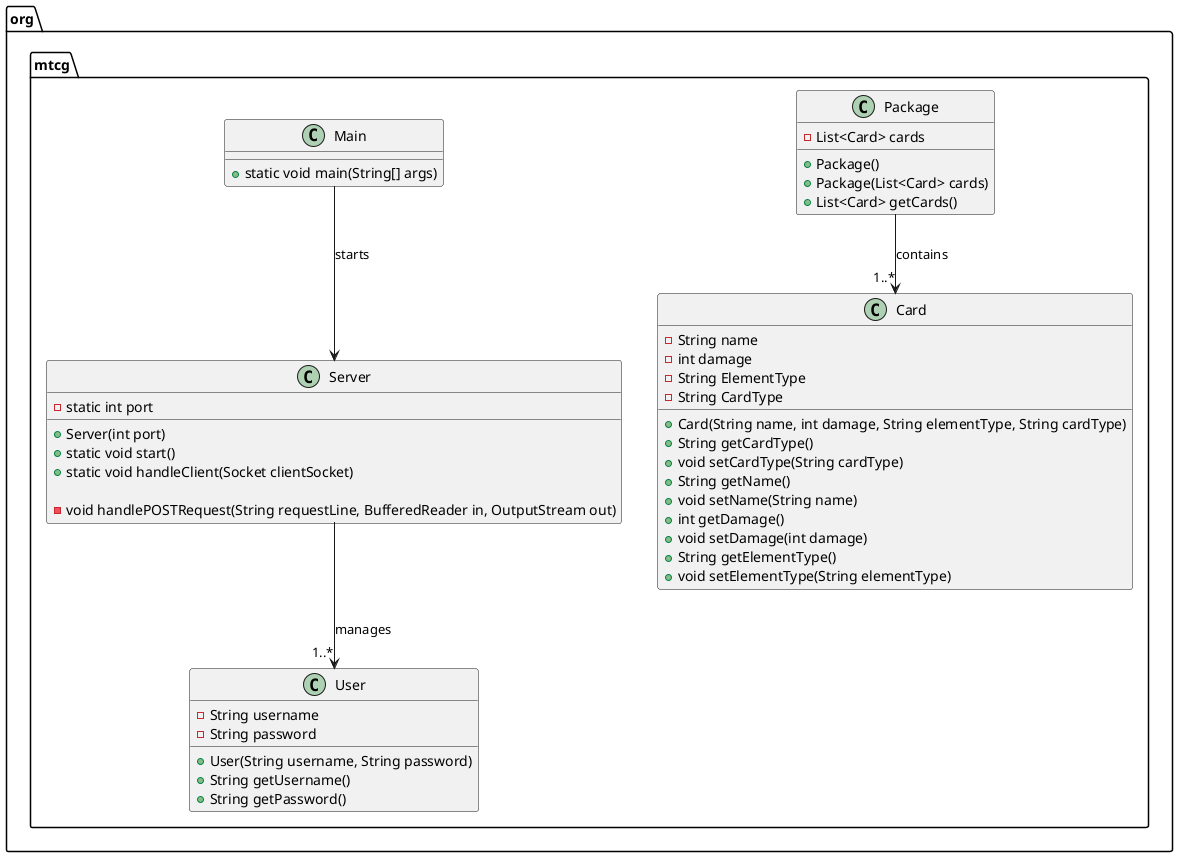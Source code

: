 @startuml

package org.mtcg {

  class Card {
    - String name
    - int damage
    - String ElementType
    - String CardType

    + Card(String name, int damage, String elementType, String cardType)
    + String getCardType()
    + void setCardType(String cardType)
    + String getName()
    + void setName(String name)
    + int getDamage()
    + void setDamage(int damage)
    + String getElementType()
    + void setElementType(String elementType)
  }

  class Package {
      - List<Card> cards

      + Package()
      + Package(List<Card> cards)
      + List<Card> getCards()
    }

    Package --> "1..*" Card : contains

  class User {
      - String username
      - String password

      + User(String username, String password)
      + String getUsername()
      + String getPassword()
    }

    class Server {
      - static int port

      + Server(int port)
      + static void start()
      + static void handleClient(Socket clientSocket)

      - void handlePOSTRequest(String requestLine, BufferedReader in, OutputStream out)
    }

    Server --> "1..*" User : manages

    class Main {
        + static void main(String[] args)
    }

Main --> Server : starts

}





@enduml
